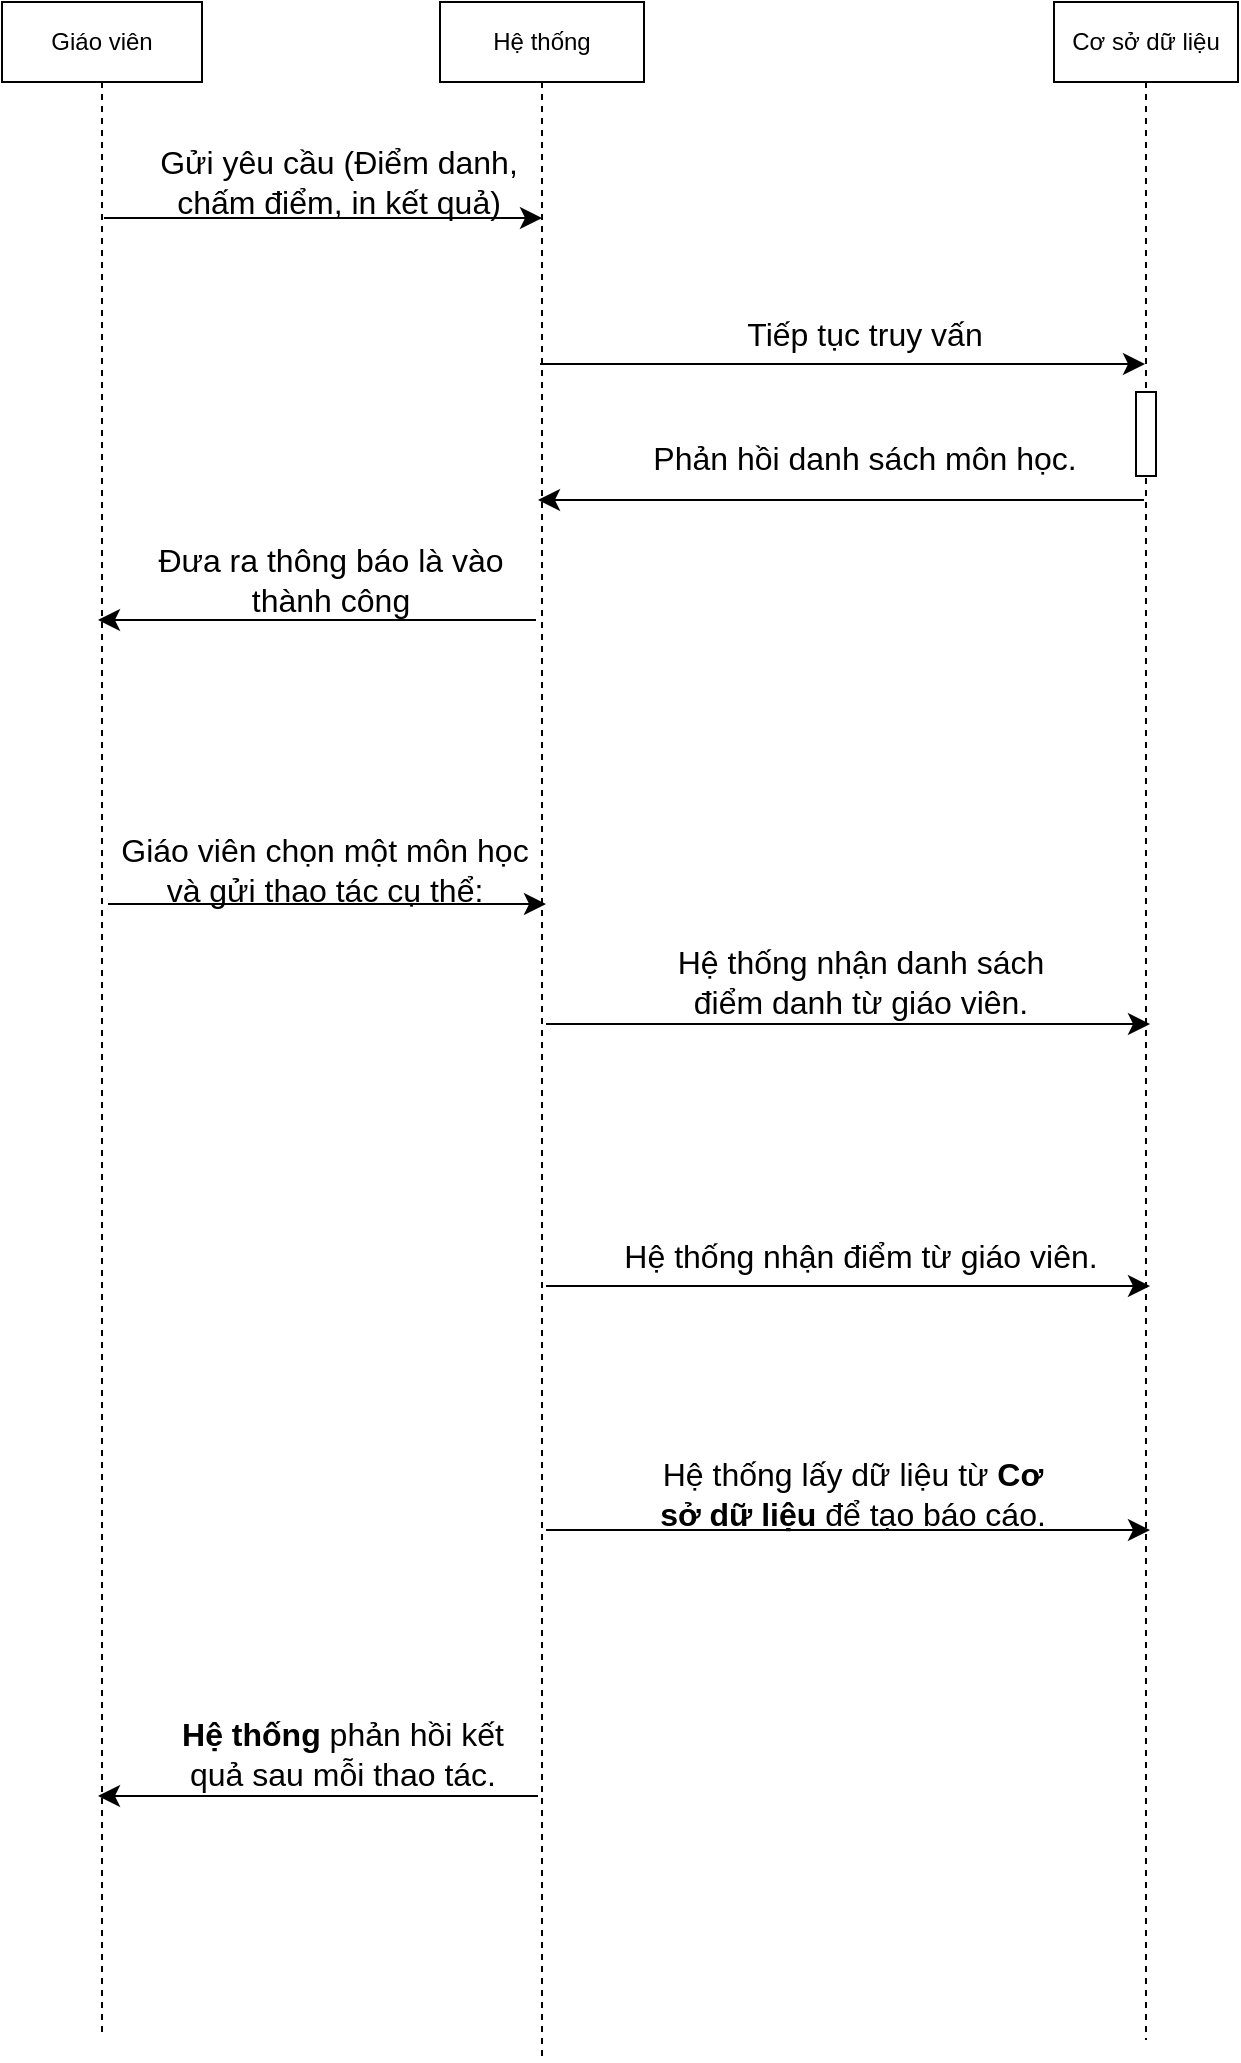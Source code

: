 <mxfile version="24.8.6">
  <diagram name="Page-1" id="raOxQ2NYhr3CS2VIu9W6">
    <mxGraphModel grid="0" page="0" gridSize="10" guides="1" tooltips="1" connect="1" arrows="1" fold="1" pageScale="1" pageWidth="827" pageHeight="1169" math="0" shadow="0">
      <root>
        <mxCell id="0" />
        <mxCell id="1" parent="0" />
        <mxCell id="9pKXhEalf-XQxx4FBkuL-14" style="edgeStyle=none;curved=0;rounded=0;orthogonalLoop=1;jettySize=auto;html=1;fontSize=12;startSize=8;endSize=8;" edge="1" parent="1">
          <mxGeometry relative="1" as="geometry">
            <mxPoint x="-118" y="85" as="sourcePoint" />
            <mxPoint x="101" y="85" as="targetPoint" />
          </mxGeometry>
        </mxCell>
        <mxCell id="zKB61vdm1F2D8a19nTqs-8" style="edgeStyle=none;curved=0;rounded=0;orthogonalLoop=1;jettySize=auto;html=1;fontSize=12;startSize=8;endSize=8;" edge="1" parent="1">
          <mxGeometry relative="1" as="geometry">
            <mxPoint x="-116" y="428" as="sourcePoint" />
            <mxPoint x="103" y="428" as="targetPoint" />
          </mxGeometry>
        </mxCell>
        <mxCell id="9pKXhEalf-XQxx4FBkuL-1" value="Giáo viên" style="shape=umlLifeline;perimeter=lifelinePerimeter;whiteSpace=wrap;html=1;container=1;dropTarget=0;collapsible=0;recursiveResize=0;outlineConnect=0;portConstraint=eastwest;newEdgeStyle={&quot;curved&quot;:0,&quot;rounded&quot;:0};" vertex="1" parent="1">
          <mxGeometry x="-169" y="-23" width="100" height="1016" as="geometry" />
        </mxCell>
        <mxCell id="zKB61vdm1F2D8a19nTqs-1" style="edgeStyle=none;curved=0;rounded=0;orthogonalLoop=1;jettySize=auto;html=1;fontSize=12;startSize=8;endSize=8;" edge="1" parent="1" target="9pKXhEalf-XQxx4FBkuL-12">
          <mxGeometry relative="1" as="geometry">
            <mxPoint x="100" y="158" as="sourcePoint" />
            <mxPoint x="332" y="158" as="targetPoint" />
          </mxGeometry>
        </mxCell>
        <mxCell id="zKB61vdm1F2D8a19nTqs-6" style="edgeStyle=none;curved=0;rounded=0;orthogonalLoop=1;jettySize=auto;html=1;fontSize=12;startSize=8;endSize=8;" edge="1" parent="1">
          <mxGeometry relative="1" as="geometry">
            <mxPoint x="98" y="286" as="sourcePoint" />
            <mxPoint x="-121" y="286" as="targetPoint" />
          </mxGeometry>
        </mxCell>
        <mxCell id="zKB61vdm1F2D8a19nTqs-11" style="edgeStyle=none;curved=0;rounded=0;orthogonalLoop=1;jettySize=auto;html=1;fontSize=12;startSize=8;endSize=8;" edge="1" parent="1">
          <mxGeometry relative="1" as="geometry">
            <mxPoint x="103" y="488" as="sourcePoint" />
            <mxPoint x="405" y="488" as="targetPoint" />
          </mxGeometry>
        </mxCell>
        <mxCell id="zKB61vdm1F2D8a19nTqs-17" style="edgeStyle=none;curved=0;rounded=0;orthogonalLoop=1;jettySize=auto;html=1;fontSize=12;startSize=8;endSize=8;" edge="1" parent="1">
          <mxGeometry relative="1" as="geometry">
            <mxPoint x="99" y="874" as="sourcePoint" />
            <mxPoint x="-121" y="874" as="targetPoint" />
          </mxGeometry>
        </mxCell>
        <mxCell id="9pKXhEalf-XQxx4FBkuL-3" value="Hệ thống" style="shape=umlLifeline;perimeter=lifelinePerimeter;whiteSpace=wrap;html=1;container=1;dropTarget=0;collapsible=0;recursiveResize=0;outlineConnect=0;portConstraint=eastwest;newEdgeStyle={&quot;curved&quot;:0,&quot;rounded&quot;:0};" vertex="1" parent="1">
          <mxGeometry x="50" y="-23" width="102" height="1029" as="geometry" />
        </mxCell>
        <mxCell id="zKB61vdm1F2D8a19nTqs-4" style="edgeStyle=none;curved=0;rounded=0;orthogonalLoop=1;jettySize=auto;html=1;fontSize=12;startSize=8;endSize=8;" edge="1" parent="1">
          <mxGeometry relative="1" as="geometry">
            <mxPoint x="402" y="226" as="sourcePoint" />
            <mxPoint x="99" y="226" as="targetPoint" />
          </mxGeometry>
        </mxCell>
        <mxCell id="9pKXhEalf-XQxx4FBkuL-12" value="Cơ sở dữ liệu" style="shape=umlLifeline;perimeter=lifelinePerimeter;whiteSpace=wrap;html=1;container=1;dropTarget=0;collapsible=0;recursiveResize=0;outlineConnect=0;portConstraint=eastwest;newEdgeStyle={&quot;curved&quot;:0,&quot;rounded&quot;:0};" vertex="1" parent="1">
          <mxGeometry x="357" y="-23" width="92" height="1019" as="geometry" />
        </mxCell>
        <mxCell id="zKB61vdm1F2D8a19nTqs-3" value="" style="html=1;points=[[0,0,0,0,5],[0,1,0,0,-5],[1,0,0,0,5],[1,1,0,0,-5]];perimeter=orthogonalPerimeter;outlineConnect=0;targetShapes=umlLifeline;portConstraint=eastwest;newEdgeStyle={&quot;curved&quot;:0,&quot;rounded&quot;:0};" vertex="1" parent="9pKXhEalf-XQxx4FBkuL-12">
          <mxGeometry x="41" y="195" width="10" height="42" as="geometry" />
        </mxCell>
        <mxCell id="9pKXhEalf-XQxx4FBkuL-15" value="&lt;font style=&quot;font-size: 16px;&quot;&gt;Gửi yêu cầu (Điểm danh, chấm điểm, in kết quả)&lt;/font&gt;" style="text;strokeColor=none;fillColor=none;html=1;align=center;verticalAlign=middle;whiteSpace=wrap;rounded=0;fontSize=16;" vertex="1" parent="1">
          <mxGeometry x="-104" y="52" width="207" height="30" as="geometry" />
        </mxCell>
        <mxCell id="zKB61vdm1F2D8a19nTqs-2" value="Tiếp tục truy vấn" style="text;strokeColor=none;fillColor=none;html=1;align=center;verticalAlign=middle;whiteSpace=wrap;rounded=0;fontSize=16;" vertex="1" parent="1">
          <mxGeometry x="188" y="128" width="149" height="30" as="geometry" />
        </mxCell>
        <mxCell id="zKB61vdm1F2D8a19nTqs-5" value="Phản hồi danh sách môn học." style="text;strokeColor=none;fillColor=none;html=1;align=center;verticalAlign=middle;whiteSpace=wrap;rounded=0;fontSize=16;" vertex="1" parent="1">
          <mxGeometry x="147" y="190" width="231" height="30" as="geometry" />
        </mxCell>
        <mxCell id="zKB61vdm1F2D8a19nTqs-7" value="Đưa ra thông báo là vào thành công" style="text;strokeColor=none;fillColor=none;html=1;align=center;verticalAlign=middle;whiteSpace=wrap;rounded=0;fontSize=16;" vertex="1" parent="1">
          <mxGeometry x="-108" y="251" width="207" height="30" as="geometry" />
        </mxCell>
        <mxCell id="zKB61vdm1F2D8a19nTqs-9" value="Giáo viên chọn một môn học và gửi thao tác cụ thể:" style="text;strokeColor=none;fillColor=none;html=1;align=center;verticalAlign=middle;whiteSpace=wrap;rounded=0;fontSize=16;" vertex="1" parent="1">
          <mxGeometry x="-111" y="396" width="207" height="30" as="geometry" />
        </mxCell>
        <mxCell id="zKB61vdm1F2D8a19nTqs-12" value="&lt;span style=&quot;color: rgba(0, 0, 0, 0); font-family: monospace; font-size: 0px; text-align: start; text-wrap-mode: nowrap;&quot;&gt;%3CmxGraphModel%3E%3Croot%3E%3CmxCell%20id%3D%220%22%2F%3E%3CmxCell%20id%3D%221%22%20parent%3D%220%22%2F%3E%3CmxCell%20id%3D%222%22%20value%3D%22Gi%C3%A1o%20vi%C3%AAn%20ch%E1%BB%8Dn%20m%E1%BB%99t%20m%C3%B4n%20h%E1%BB%8Dc%20v%C3%A0%20g%E1%BB%ADi%20thao%20t%C3%A1c%20c%E1%BB%A5%20th%E1%BB%83%3A%22%20style%3D%22text%3BstrokeColor%3Dnone%3BfillColor%3Dnone%3Bhtml%3D1%3Balign%3Dcenter%3BverticalAlign%3Dmiddle%3BwhiteSpace%3Dwrap%3Brounded%3D0%3BfontSize%3D16%3B%22%20vertex%3D%221%22%20parent%3D%221%22%3E%3CmxGeometry%20x%3D%22-111%22%20y%3D%22396%22%20width%3D%22207%22%20height%3D%2230%22%20as%3D%22geometry%22%2F%3E%3C%2FmxCell%3E%3C%2Froot%3E%3C%2FmxGraphModel%3E&lt;/span&gt;Hệ thống nhận danh sách điểm danh từ giáo viên." style="text;strokeColor=none;fillColor=none;html=1;align=center;verticalAlign=middle;whiteSpace=wrap;rounded=0;fontSize=16;" vertex="1" parent="1">
          <mxGeometry x="157" y="452" width="207" height="30" as="geometry" />
        </mxCell>
        <mxCell id="zKB61vdm1F2D8a19nTqs-13" style="edgeStyle=none;curved=0;rounded=0;orthogonalLoop=1;jettySize=auto;html=1;fontSize=12;startSize=8;endSize=8;" edge="1" parent="1">
          <mxGeometry relative="1" as="geometry">
            <mxPoint x="103" y="619" as="sourcePoint" />
            <mxPoint x="405" y="619" as="targetPoint" />
          </mxGeometry>
        </mxCell>
        <mxCell id="zKB61vdm1F2D8a19nTqs-14" value="Hệ thống nhận điểm từ giáo viên." style="text;strokeColor=none;fillColor=none;html=1;align=center;verticalAlign=middle;whiteSpace=wrap;rounded=0;fontSize=16;" vertex="1" parent="1">
          <mxGeometry x="140" y="589" width="241" height="30" as="geometry" />
        </mxCell>
        <mxCell id="zKB61vdm1F2D8a19nTqs-15" style="edgeStyle=none;curved=0;rounded=0;orthogonalLoop=1;jettySize=auto;html=1;fontSize=12;startSize=8;endSize=8;" edge="1" parent="1">
          <mxGeometry relative="1" as="geometry">
            <mxPoint x="103" y="741" as="sourcePoint" />
            <mxPoint x="405" y="741" as="targetPoint" />
          </mxGeometry>
        </mxCell>
        <mxCell id="zKB61vdm1F2D8a19nTqs-16" value="Hệ thống lấy dữ liệu từ &lt;strong&gt;Cơ sở dữ liệu&lt;/strong&gt; để tạo báo cáo." style="text;strokeColor=none;fillColor=none;html=1;align=center;verticalAlign=middle;whiteSpace=wrap;rounded=0;fontSize=16;" vertex="1" parent="1">
          <mxGeometry x="152" y="708" width="209" height="30" as="geometry" />
        </mxCell>
        <mxCell id="zKB61vdm1F2D8a19nTqs-18" value="&lt;strong&gt;Hệ thống&lt;/strong&gt; phản hồi kết quả sau mỗi thao tác." style="text;strokeColor=none;fillColor=none;html=1;align=center;verticalAlign=middle;whiteSpace=wrap;rounded=0;fontSize=16;" vertex="1" parent="1">
          <mxGeometry x="-91" y="838" width="185" height="30" as="geometry" />
        </mxCell>
      </root>
    </mxGraphModel>
  </diagram>
</mxfile>
